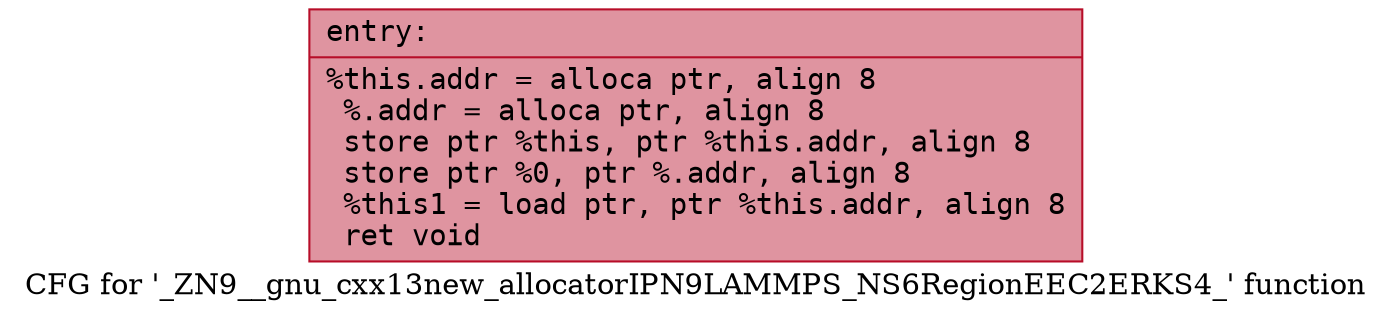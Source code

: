 digraph "CFG for '_ZN9__gnu_cxx13new_allocatorIPN9LAMMPS_NS6RegionEEC2ERKS4_' function" {
	label="CFG for '_ZN9__gnu_cxx13new_allocatorIPN9LAMMPS_NS6RegionEEC2ERKS4_' function";

	Node0x561837f9bd70 [shape=record,color="#b70d28ff", style=filled, fillcolor="#b70d2870" fontname="Courier",label="{entry:\l|  %this.addr = alloca ptr, align 8\l  %.addr = alloca ptr, align 8\l  store ptr %this, ptr %this.addr, align 8\l  store ptr %0, ptr %.addr, align 8\l  %this1 = load ptr, ptr %this.addr, align 8\l  ret void\l}"];
}
